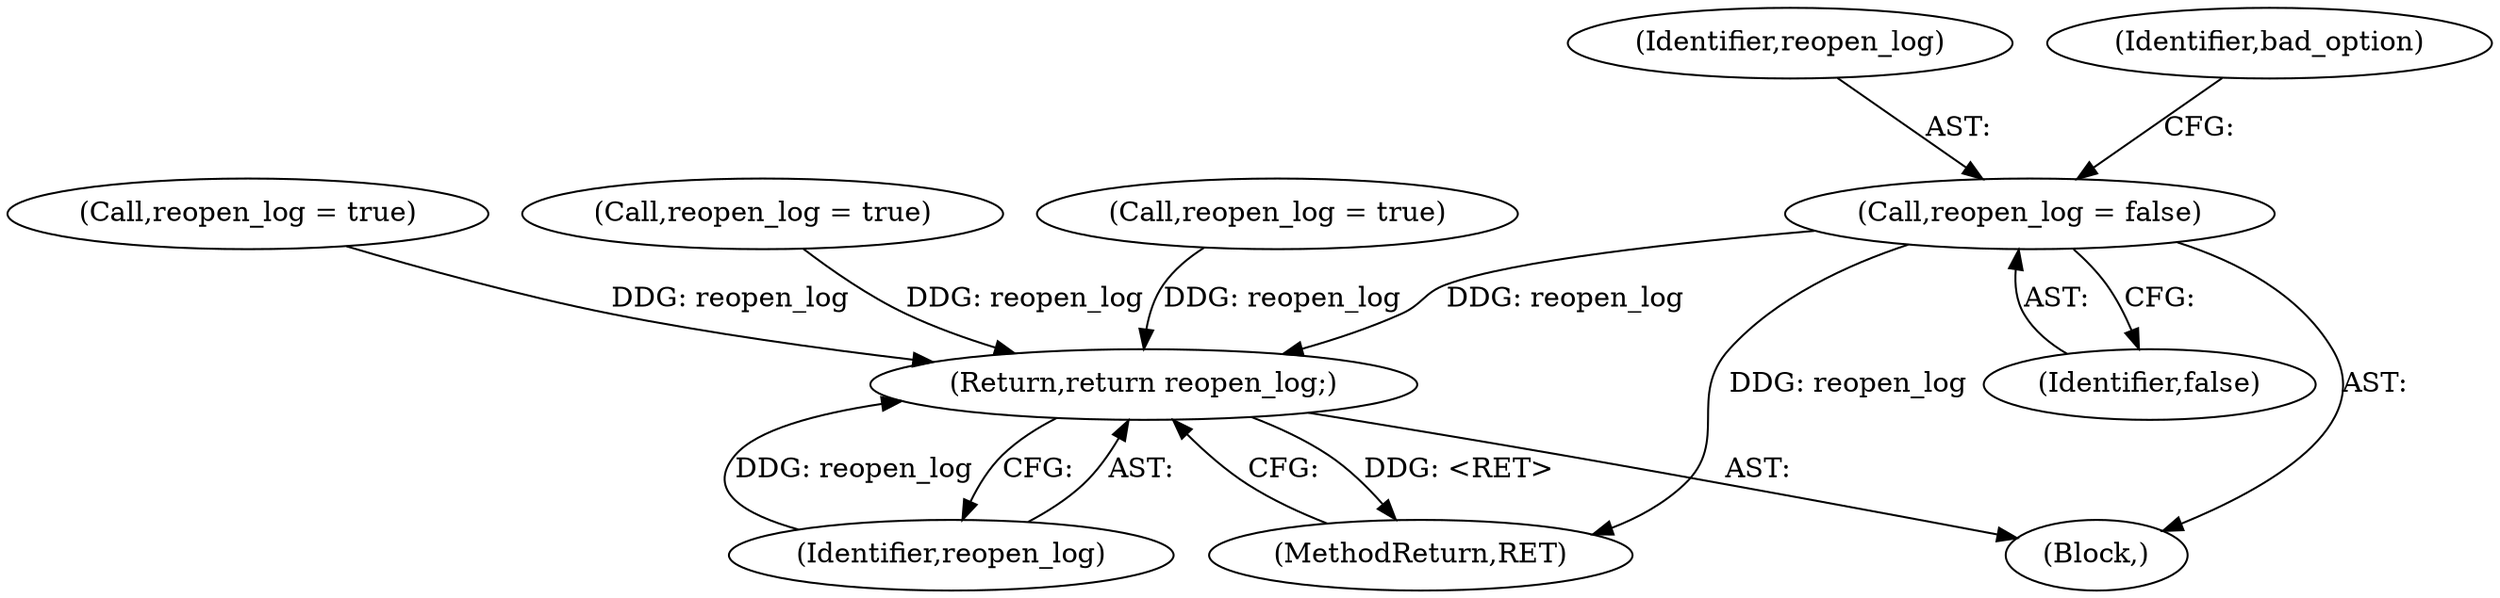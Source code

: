 digraph "0_keepalived_c6247a9ef2c7b33244ab1d3aa5d629ec49f0a067_2@API" {
"1000112" [label="(Call,reopen_log = false)"];
"1000743" [label="(Return,return reopen_log;)"];
"1000113" [label="(Identifier,reopen_log)"];
"1000109" [label="(Block,)"];
"1000114" [label="(Identifier,false)"];
"1000121" [label="(Identifier,bad_option)"];
"1000112" [label="(Call,reopen_log = false)"];
"1000348" [label="(Call,reopen_log = true)"];
"1000377" [label="(Call,reopen_log = true)"];
"1000743" [label="(Return,return reopen_log;)"];
"1000269" [label="(Call,reopen_log = true)"];
"1000745" [label="(MethodReturn,RET)"];
"1000744" [label="(Identifier,reopen_log)"];
"1000112" -> "1000109"  [label="AST: "];
"1000112" -> "1000114"  [label="CFG: "];
"1000113" -> "1000112"  [label="AST: "];
"1000114" -> "1000112"  [label="AST: "];
"1000121" -> "1000112"  [label="CFG: "];
"1000112" -> "1000745"  [label="DDG: reopen_log"];
"1000112" -> "1000743"  [label="DDG: reopen_log"];
"1000743" -> "1000109"  [label="AST: "];
"1000743" -> "1000744"  [label="CFG: "];
"1000744" -> "1000743"  [label="AST: "];
"1000745" -> "1000743"  [label="CFG: "];
"1000743" -> "1000745"  [label="DDG: <RET>"];
"1000744" -> "1000743"  [label="DDG: reopen_log"];
"1000348" -> "1000743"  [label="DDG: reopen_log"];
"1000377" -> "1000743"  [label="DDG: reopen_log"];
"1000269" -> "1000743"  [label="DDG: reopen_log"];
}

